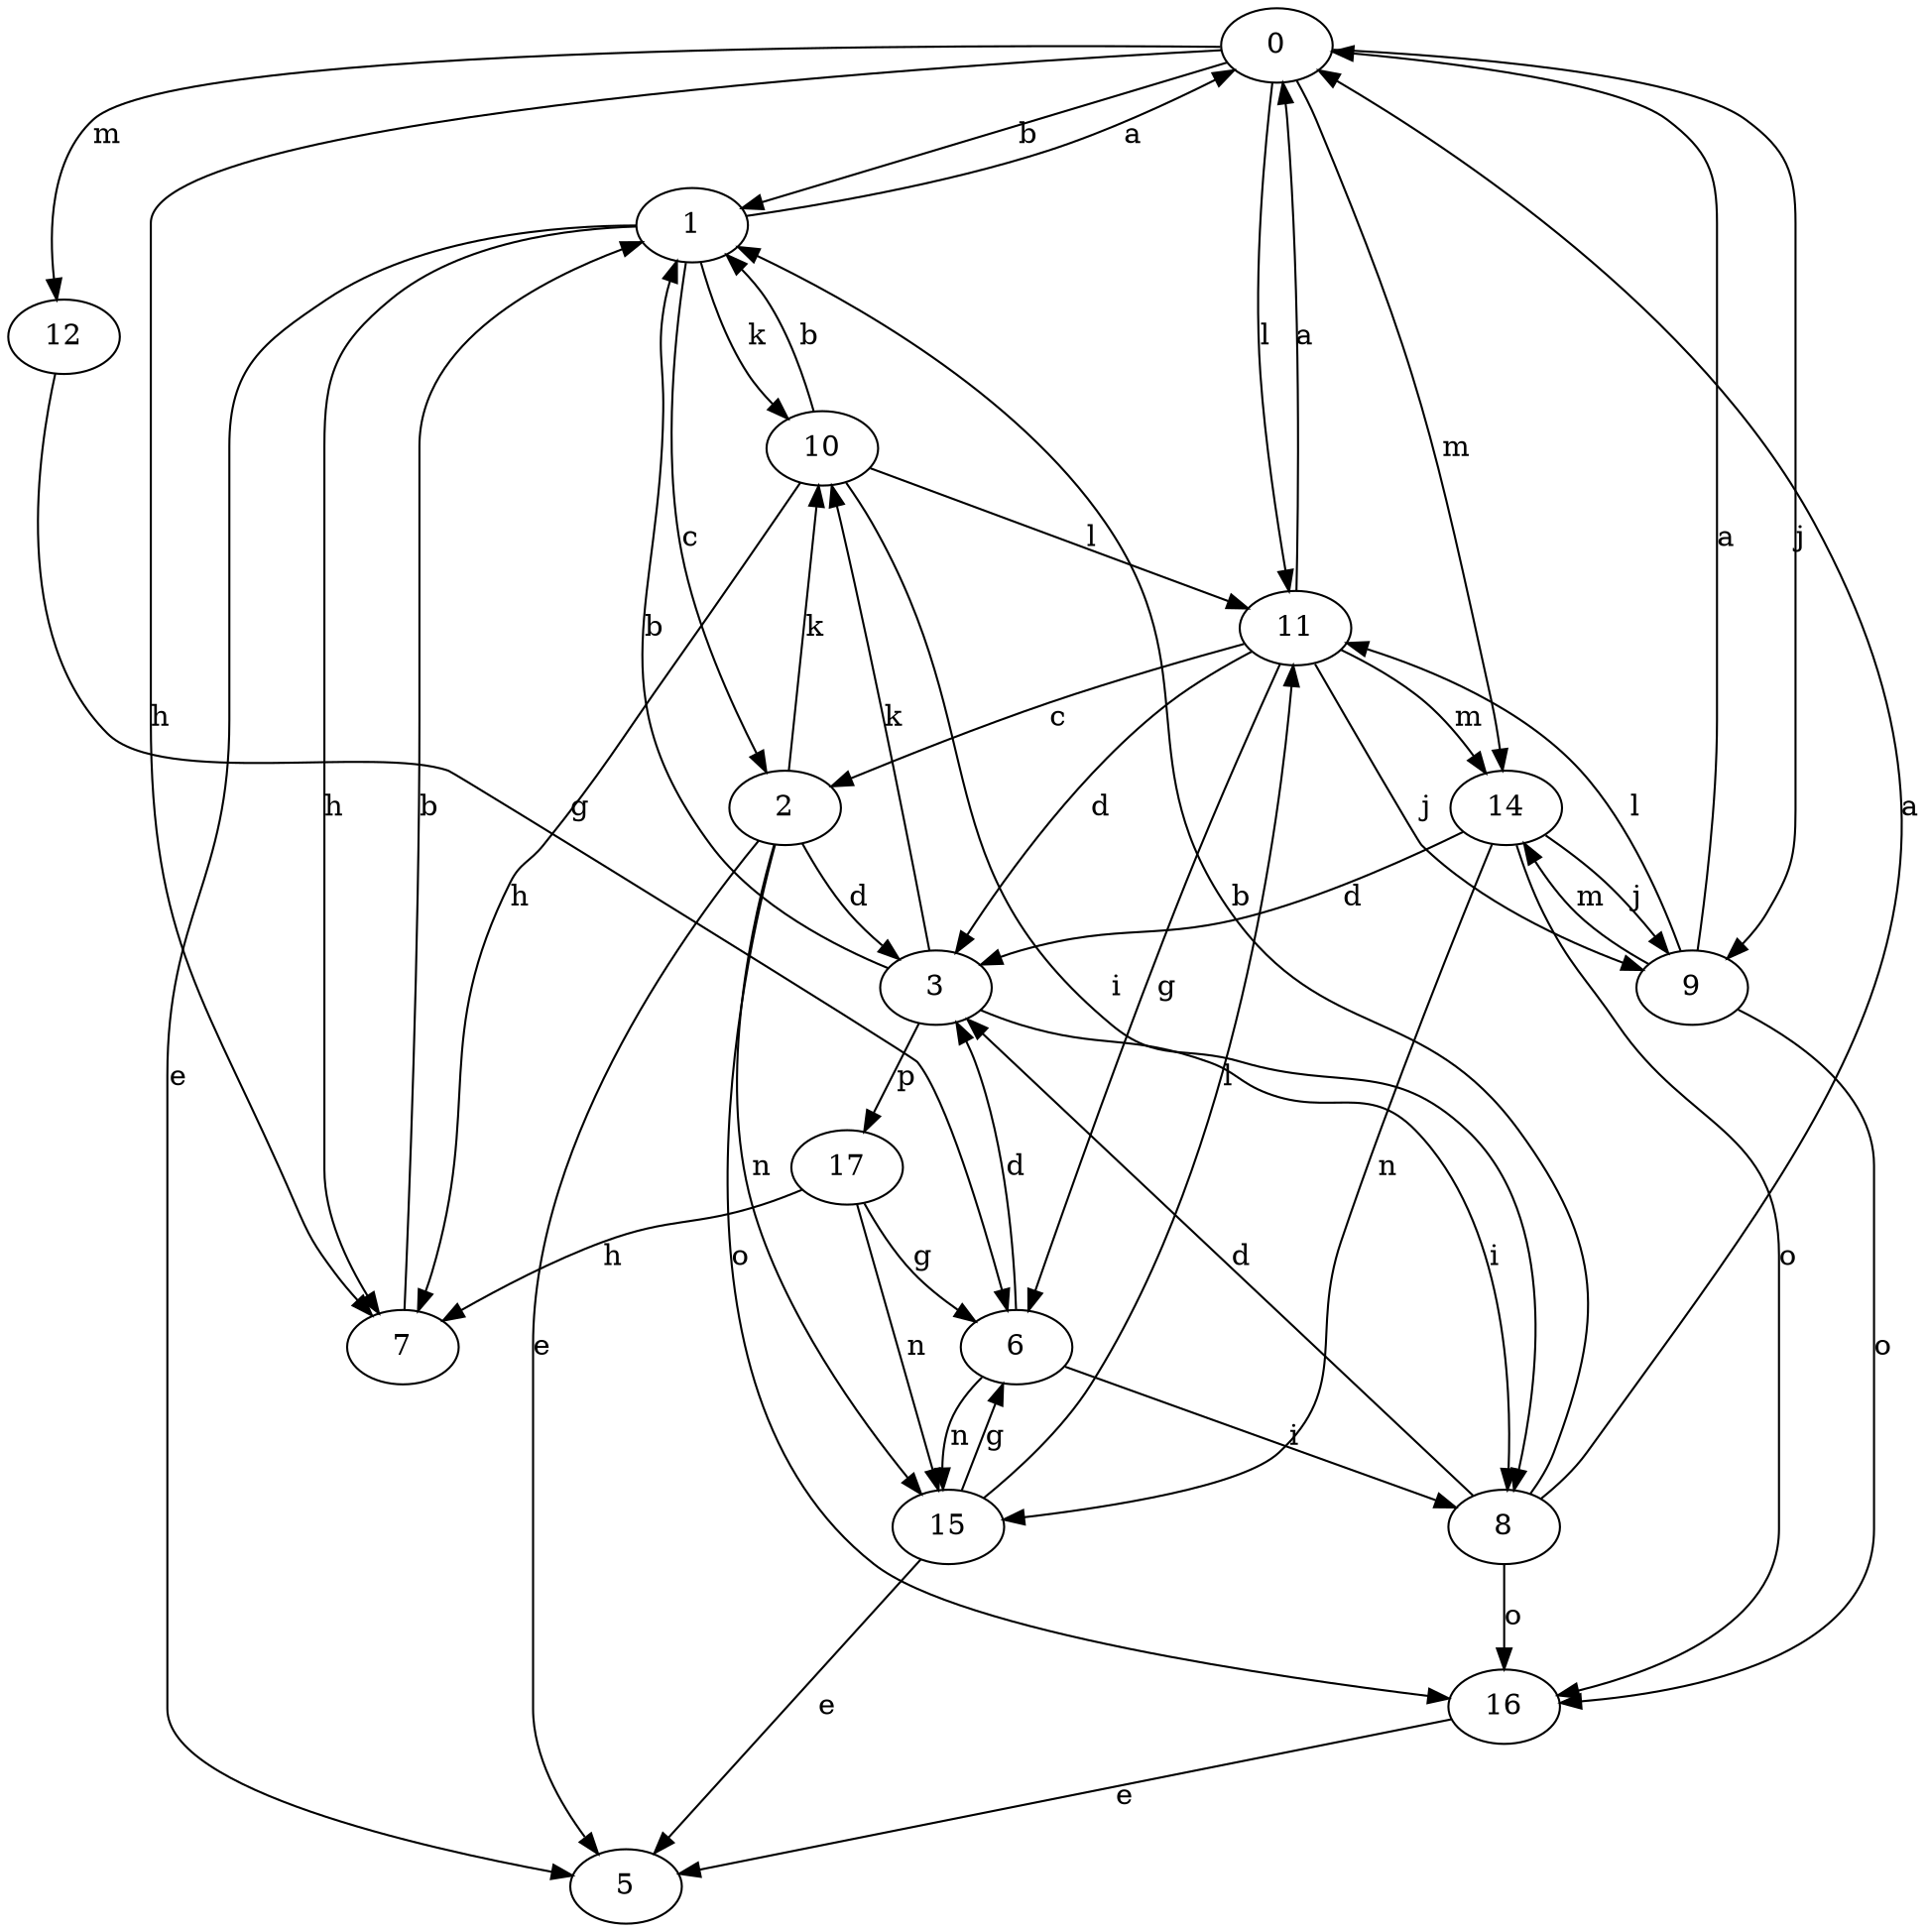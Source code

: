 strict digraph  {
0;
1;
2;
3;
5;
6;
7;
8;
9;
10;
11;
12;
14;
15;
16;
17;
0 -> 1  [label=b];
0 -> 7  [label=h];
0 -> 9  [label=j];
0 -> 11  [label=l];
0 -> 12  [label=m];
0 -> 14  [label=m];
1 -> 0  [label=a];
1 -> 2  [label=c];
1 -> 5  [label=e];
1 -> 7  [label=h];
1 -> 10  [label=k];
2 -> 3  [label=d];
2 -> 5  [label=e];
2 -> 10  [label=k];
2 -> 15  [label=n];
2 -> 16  [label=o];
3 -> 1  [label=b];
3 -> 8  [label=i];
3 -> 10  [label=k];
3 -> 17  [label=p];
6 -> 3  [label=d];
6 -> 8  [label=i];
6 -> 15  [label=n];
7 -> 1  [label=b];
8 -> 0  [label=a];
8 -> 1  [label=b];
8 -> 3  [label=d];
8 -> 16  [label=o];
9 -> 0  [label=a];
9 -> 11  [label=l];
9 -> 14  [label=m];
9 -> 16  [label=o];
10 -> 1  [label=b];
10 -> 7  [label=h];
10 -> 8  [label=i];
10 -> 11  [label=l];
11 -> 0  [label=a];
11 -> 2  [label=c];
11 -> 3  [label=d];
11 -> 6  [label=g];
11 -> 9  [label=j];
11 -> 14  [label=m];
12 -> 6  [label=g];
14 -> 3  [label=d];
14 -> 9  [label=j];
14 -> 15  [label=n];
14 -> 16  [label=o];
15 -> 5  [label=e];
15 -> 6  [label=g];
15 -> 11  [label=l];
16 -> 5  [label=e];
17 -> 6  [label=g];
17 -> 7  [label=h];
17 -> 15  [label=n];
}

